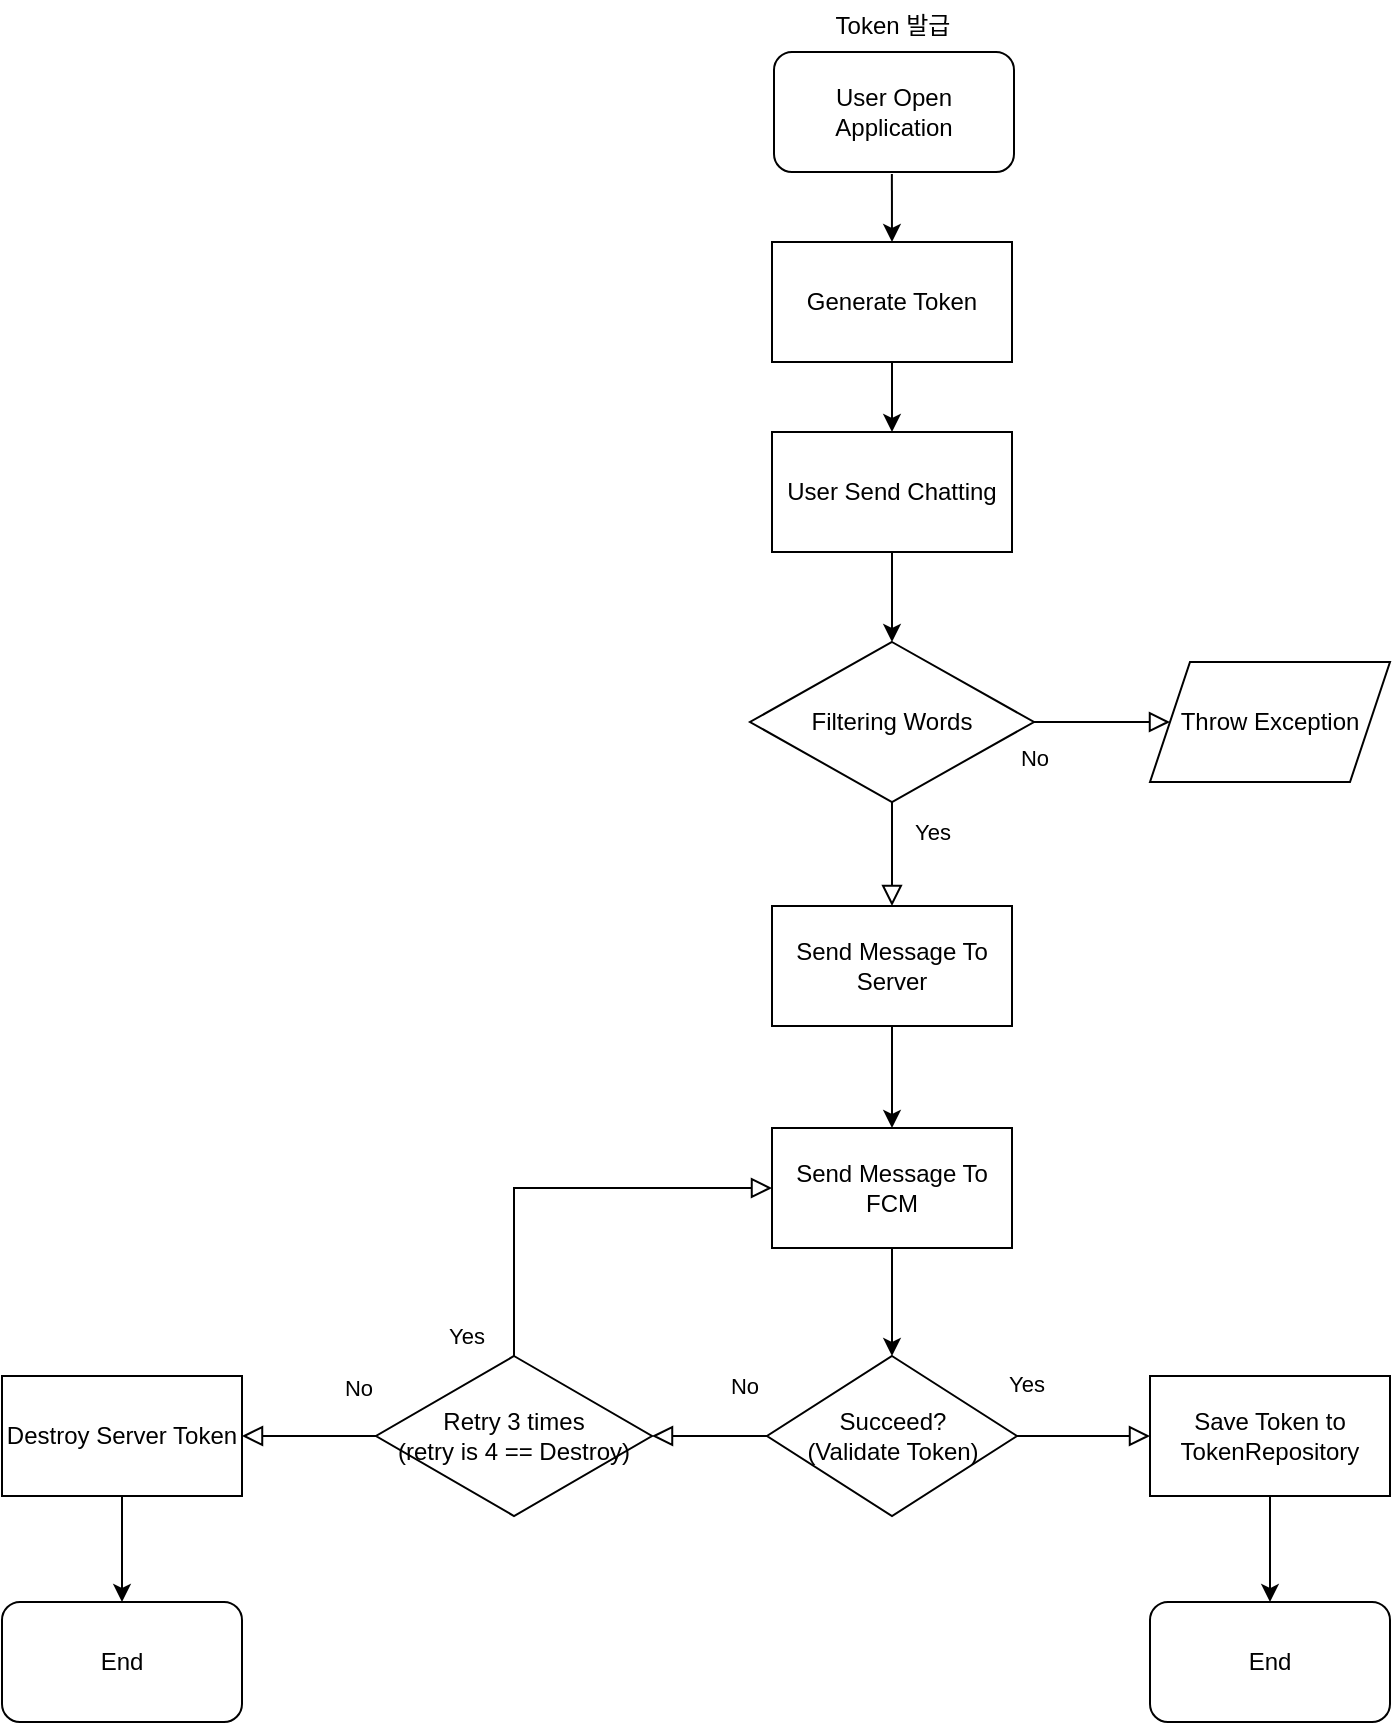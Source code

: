 <mxfile version="21.2.3" type="github">
  <diagram id="C5RBs43oDa-KdzZeNtuy" name="Page-1">
    <mxGraphModel dx="1020" dy="865" grid="0" gridSize="10" guides="1" tooltips="1" connect="1" arrows="1" fold="1" page="1" pageScale="1" pageWidth="827" pageHeight="1169" math="0" shadow="0">
      <root>
        <mxCell id="WIyWlLk6GJQsqaUBKTNV-0" />
        <mxCell id="WIyWlLk6GJQsqaUBKTNV-1" parent="WIyWlLk6GJQsqaUBKTNV-0" />
        <mxCell id="YxVvDUjzKu3Ku2uUFUvx-3" value="User Open Application" style="rounded=1;whiteSpace=wrap;html=1;" parent="WIyWlLk6GJQsqaUBKTNV-1" vertex="1">
          <mxGeometry x="401" y="26" width="120" height="60" as="geometry" />
        </mxCell>
        <mxCell id="YxVvDUjzKu3Ku2uUFUvx-8" value="" style="endArrow=classic;html=1;rounded=0;entryX=0.5;entryY=0;entryDx=0;entryDy=0;" parent="WIyWlLk6GJQsqaUBKTNV-1" target="30Cfn7LQoFPLXEeTxiyt-29" edge="1">
          <mxGeometry width="50" height="50" relative="1" as="geometry">
            <mxPoint x="459.94" y="87" as="sourcePoint" />
            <mxPoint x="609" y="113" as="targetPoint" />
          </mxGeometry>
        </mxCell>
        <mxCell id="YxVvDUjzKu3Ku2uUFUvx-10" value="" style="endArrow=classic;html=1;rounded=0;exitX=0.5;exitY=1;exitDx=0;exitDy=0;entryX=0.5;entryY=0;entryDx=0;entryDy=0;" parent="WIyWlLk6GJQsqaUBKTNV-1" edge="1" target="30Cfn7LQoFPLXEeTxiyt-1" source="30Cfn7LQoFPLXEeTxiyt-17">
          <mxGeometry width="50" height="50" relative="1" as="geometry">
            <mxPoint x="460.85" y="511" as="sourcePoint" />
            <mxPoint x="460.537" y="571" as="targetPoint" />
          </mxGeometry>
        </mxCell>
        <mxCell id="YxVvDUjzKu3Ku2uUFUvx-58" value="End" style="rounded=1;whiteSpace=wrap;html=1;" parent="WIyWlLk6GJQsqaUBKTNV-1" vertex="1">
          <mxGeometry x="589" y="801" width="120" height="60" as="geometry" />
        </mxCell>
        <mxCell id="YxVvDUjzKu3Ku2uUFUvx-63" value="Succeed?&lt;br&gt;(Validate Token)" style="rhombus;whiteSpace=wrap;html=1;" parent="WIyWlLk6GJQsqaUBKTNV-1" vertex="1">
          <mxGeometry x="397.5" y="678" width="125" height="80" as="geometry" />
        </mxCell>
        <mxCell id="30Cfn7LQoFPLXEeTxiyt-1" value="Send Message To FCM" style="rounded=0;whiteSpace=wrap;html=1;" vertex="1" parent="WIyWlLk6GJQsqaUBKTNV-1">
          <mxGeometry x="400" y="564" width="120" height="60" as="geometry" />
        </mxCell>
        <mxCell id="30Cfn7LQoFPLXEeTxiyt-2" value="Save Token to TokenRepository" style="rounded=0;whiteSpace=wrap;html=1;" vertex="1" parent="WIyWlLk6GJQsqaUBKTNV-1">
          <mxGeometry x="589" y="688" width="120" height="60" as="geometry" />
        </mxCell>
        <mxCell id="30Cfn7LQoFPLXEeTxiyt-3" value="" style="endArrow=classic;html=1;rounded=0;entryX=0.5;entryY=0;entryDx=0;entryDy=0;exitX=0.5;exitY=1;exitDx=0;exitDy=0;" edge="1" parent="WIyWlLk6GJQsqaUBKTNV-1" source="30Cfn7LQoFPLXEeTxiyt-2" target="YxVvDUjzKu3Ku2uUFUvx-58">
          <mxGeometry width="50" height="50" relative="1" as="geometry">
            <mxPoint x="697.5" y="954" as="sourcePoint" />
            <mxPoint x="708.5" y="957" as="targetPoint" />
          </mxGeometry>
        </mxCell>
        <mxCell id="30Cfn7LQoFPLXEeTxiyt-4" value="Yes" style="rounded=0;html=1;jettySize=auto;orthogonalLoop=1;fontSize=11;endArrow=block;endFill=0;endSize=8;strokeWidth=1;shadow=0;labelBackgroundColor=none;edgeStyle=orthogonalEdgeStyle;entryX=0;entryY=0.5;entryDx=0;entryDy=0;exitX=1;exitY=0.5;exitDx=0;exitDy=0;" edge="1" parent="WIyWlLk6GJQsqaUBKTNV-1" source="YxVvDUjzKu3Ku2uUFUvx-63" target="30Cfn7LQoFPLXEeTxiyt-2">
          <mxGeometry x="-0.863" y="26" relative="1" as="geometry">
            <mxPoint as="offset" />
            <mxPoint x="413" y="768" as="sourcePoint" />
            <mxPoint x="201.5" y="763" as="targetPoint" />
          </mxGeometry>
        </mxCell>
        <mxCell id="30Cfn7LQoFPLXEeTxiyt-5" value="" style="endArrow=classic;html=1;rounded=0;exitX=0.5;exitY=1;exitDx=0;exitDy=0;entryX=0.5;entryY=0;entryDx=0;entryDy=0;" edge="1" parent="WIyWlLk6GJQsqaUBKTNV-1" source="30Cfn7LQoFPLXEeTxiyt-1" target="YxVvDUjzKu3Ku2uUFUvx-63">
          <mxGeometry width="50" height="50" relative="1" as="geometry">
            <mxPoint x="514.79" y="641" as="sourcePoint" />
            <mxPoint x="514.32" y="691" as="targetPoint" />
          </mxGeometry>
        </mxCell>
        <mxCell id="30Cfn7LQoFPLXEeTxiyt-6" value="No" style="rounded=0;html=1;jettySize=auto;orthogonalLoop=1;fontSize=11;endArrow=block;endFill=0;endSize=8;strokeWidth=1;shadow=0;labelBackgroundColor=none;edgeStyle=orthogonalEdgeStyle;entryX=1;entryY=0.5;entryDx=0;entryDy=0;exitX=0;exitY=0.5;exitDx=0;exitDy=0;" edge="1" parent="WIyWlLk6GJQsqaUBKTNV-1" source="YxVvDUjzKu3Ku2uUFUvx-63" target="30Cfn7LQoFPLXEeTxiyt-8">
          <mxGeometry x="-0.594" y="-25" relative="1" as="geometry">
            <mxPoint as="offset" />
            <mxPoint x="96" y="787" as="sourcePoint" />
            <mxPoint x="196" y="836" as="targetPoint" />
          </mxGeometry>
        </mxCell>
        <mxCell id="30Cfn7LQoFPLXEeTxiyt-8" value="Retry 3 times&lt;br&gt;(retry is 4 == Destroy)" style="rhombus;whiteSpace=wrap;html=1;" vertex="1" parent="WIyWlLk6GJQsqaUBKTNV-1">
          <mxGeometry x="202" y="678" width="138" height="80" as="geometry" />
        </mxCell>
        <mxCell id="30Cfn7LQoFPLXEeTxiyt-9" value="Yes" style="rounded=0;html=1;jettySize=auto;orthogonalLoop=1;fontSize=11;endArrow=block;endFill=0;endSize=8;strokeWidth=1;shadow=0;labelBackgroundColor=none;edgeStyle=orthogonalEdgeStyle;exitX=0.5;exitY=0;exitDx=0;exitDy=0;entryX=0;entryY=0.5;entryDx=0;entryDy=0;" edge="1" parent="WIyWlLk6GJQsqaUBKTNV-1" source="30Cfn7LQoFPLXEeTxiyt-8" target="30Cfn7LQoFPLXEeTxiyt-1">
          <mxGeometry x="-0.898" y="24" relative="1" as="geometry">
            <mxPoint y="1" as="offset" />
            <mxPoint x="517" y="805" as="sourcePoint" />
            <mxPoint x="375" y="499" as="targetPoint" />
            <Array as="points">
              <mxPoint x="271" y="594" />
            </Array>
          </mxGeometry>
        </mxCell>
        <mxCell id="30Cfn7LQoFPLXEeTxiyt-10" value="No" style="rounded=0;html=1;jettySize=auto;orthogonalLoop=1;fontSize=11;endArrow=block;endFill=0;endSize=8;strokeWidth=1;shadow=0;labelBackgroundColor=none;edgeStyle=orthogonalEdgeStyle;entryX=1;entryY=0.5;entryDx=0;entryDy=0;exitX=0;exitY=0.5;exitDx=0;exitDy=0;" edge="1" parent="WIyWlLk6GJQsqaUBKTNV-1" source="30Cfn7LQoFPLXEeTxiyt-8" target="30Cfn7LQoFPLXEeTxiyt-12">
          <mxGeometry x="-0.736" y="-24" relative="1" as="geometry">
            <mxPoint as="offset" />
            <mxPoint x="128" y="461" as="sourcePoint" />
            <mxPoint x="294" y="818" as="targetPoint" />
            <Array as="points">
              <mxPoint x="135" y="718" />
            </Array>
          </mxGeometry>
        </mxCell>
        <mxCell id="30Cfn7LQoFPLXEeTxiyt-12" value="Destroy Server Token" style="rounded=0;whiteSpace=wrap;html=1;" vertex="1" parent="WIyWlLk6GJQsqaUBKTNV-1">
          <mxGeometry x="15" y="688" width="120" height="60" as="geometry" />
        </mxCell>
        <mxCell id="30Cfn7LQoFPLXEeTxiyt-14" value="" style="endArrow=classic;html=1;rounded=0;exitX=0.5;exitY=1;exitDx=0;exitDy=0;entryX=0.5;entryY=0;entryDx=0;entryDy=0;" edge="1" parent="WIyWlLk6GJQsqaUBKTNV-1" source="30Cfn7LQoFPLXEeTxiyt-12" target="30Cfn7LQoFPLXEeTxiyt-16">
          <mxGeometry width="50" height="50" relative="1" as="geometry">
            <mxPoint x="-3.59" y="901.5" as="sourcePoint" />
            <mxPoint x="-3" y="946.5" as="targetPoint" />
          </mxGeometry>
        </mxCell>
        <mxCell id="30Cfn7LQoFPLXEeTxiyt-16" value="End" style="rounded=1;whiteSpace=wrap;html=1;" vertex="1" parent="WIyWlLk6GJQsqaUBKTNV-1">
          <mxGeometry x="15" y="801" width="120" height="60" as="geometry" />
        </mxCell>
        <mxCell id="30Cfn7LQoFPLXEeTxiyt-17" value="Send Message To Server" style="rounded=0;whiteSpace=wrap;html=1;" vertex="1" parent="WIyWlLk6GJQsqaUBKTNV-1">
          <mxGeometry x="400" y="453" width="120" height="60" as="geometry" />
        </mxCell>
        <mxCell id="30Cfn7LQoFPLXEeTxiyt-19" value="Filtering Words" style="rhombus;whiteSpace=wrap;html=1;" vertex="1" parent="WIyWlLk6GJQsqaUBKTNV-1">
          <mxGeometry x="389" y="321" width="142" height="80" as="geometry" />
        </mxCell>
        <mxCell id="30Cfn7LQoFPLXEeTxiyt-22" value="Yes" style="rounded=0;html=1;jettySize=auto;orthogonalLoop=1;fontSize=11;endArrow=block;endFill=0;endSize=8;strokeWidth=1;shadow=0;labelBackgroundColor=none;edgeStyle=orthogonalEdgeStyle;exitX=0.5;exitY=1;exitDx=0;exitDy=0;entryX=0.5;entryY=0;entryDx=0;entryDy=0;" edge="1" parent="WIyWlLk6GJQsqaUBKTNV-1" source="30Cfn7LQoFPLXEeTxiyt-19" target="30Cfn7LQoFPLXEeTxiyt-17">
          <mxGeometry x="-0.44" y="20" relative="1" as="geometry">
            <mxPoint as="offset" />
            <mxPoint x="698" y="405" as="sourcePoint" />
            <mxPoint x="560" y="498" as="targetPoint" />
          </mxGeometry>
        </mxCell>
        <mxCell id="30Cfn7LQoFPLXEeTxiyt-23" value="No" style="rounded=0;html=1;jettySize=auto;orthogonalLoop=1;fontSize=11;endArrow=block;endFill=0;endSize=8;strokeWidth=1;shadow=0;labelBackgroundColor=none;edgeStyle=orthogonalEdgeStyle;exitX=1;exitY=0.5;exitDx=0;exitDy=0;entryX=0;entryY=0.5;entryDx=0;entryDy=0;" edge="1" parent="WIyWlLk6GJQsqaUBKTNV-1" source="30Cfn7LQoFPLXEeTxiyt-19" target="30Cfn7LQoFPLXEeTxiyt-24">
          <mxGeometry x="-1" y="-18" relative="1" as="geometry">
            <mxPoint as="offset" />
            <mxPoint x="622" y="371" as="sourcePoint" />
            <mxPoint x="622" y="361" as="targetPoint" />
          </mxGeometry>
        </mxCell>
        <mxCell id="30Cfn7LQoFPLXEeTxiyt-24" value="Throw Exception" style="shape=parallelogram;perimeter=parallelogramPerimeter;whiteSpace=wrap;html=1;fixedSize=1;" vertex="1" parent="WIyWlLk6GJQsqaUBKTNV-1">
          <mxGeometry x="589" y="331" width="120" height="60" as="geometry" />
        </mxCell>
        <mxCell id="30Cfn7LQoFPLXEeTxiyt-25" value="Token 발급" style="text;html=1;align=center;verticalAlign=middle;resizable=0;points=[];autosize=1;strokeColor=none;fillColor=none;" vertex="1" parent="WIyWlLk6GJQsqaUBKTNV-1">
          <mxGeometry x="421.5" width="77" height="26" as="geometry" />
        </mxCell>
        <mxCell id="30Cfn7LQoFPLXEeTxiyt-26" value="User Send Chatting" style="rounded=0;whiteSpace=wrap;html=1;" vertex="1" parent="WIyWlLk6GJQsqaUBKTNV-1">
          <mxGeometry x="400" y="216" width="120" height="60" as="geometry" />
        </mxCell>
        <mxCell id="30Cfn7LQoFPLXEeTxiyt-27" value="" style="endArrow=classic;html=1;rounded=0;exitX=0.5;exitY=1;exitDx=0;exitDy=0;entryX=0.5;entryY=0;entryDx=0;entryDy=0;" edge="1" parent="WIyWlLk6GJQsqaUBKTNV-1" source="30Cfn7LQoFPLXEeTxiyt-26" target="30Cfn7LQoFPLXEeTxiyt-19">
          <mxGeometry width="50" height="50" relative="1" as="geometry">
            <mxPoint x="483.47" y="519" as="sourcePoint" />
            <mxPoint x="430" y="305" as="targetPoint" />
          </mxGeometry>
        </mxCell>
        <mxCell id="30Cfn7LQoFPLXEeTxiyt-29" value="Generate Token" style="rounded=0;whiteSpace=wrap;html=1;" vertex="1" parent="WIyWlLk6GJQsqaUBKTNV-1">
          <mxGeometry x="400" y="121" width="120" height="60" as="geometry" />
        </mxCell>
        <mxCell id="30Cfn7LQoFPLXEeTxiyt-30" value="" style="endArrow=classic;html=1;rounded=0;exitX=0.5;exitY=1;exitDx=0;exitDy=0;entryX=0.5;entryY=0;entryDx=0;entryDy=0;" edge="1" parent="WIyWlLk6GJQsqaUBKTNV-1" source="30Cfn7LQoFPLXEeTxiyt-29" target="30Cfn7LQoFPLXEeTxiyt-26">
          <mxGeometry width="50" height="50" relative="1" as="geometry">
            <mxPoint x="313.47" y="411" as="sourcePoint" />
            <mxPoint x="313" y="461" as="targetPoint" />
          </mxGeometry>
        </mxCell>
      </root>
    </mxGraphModel>
  </diagram>
</mxfile>
